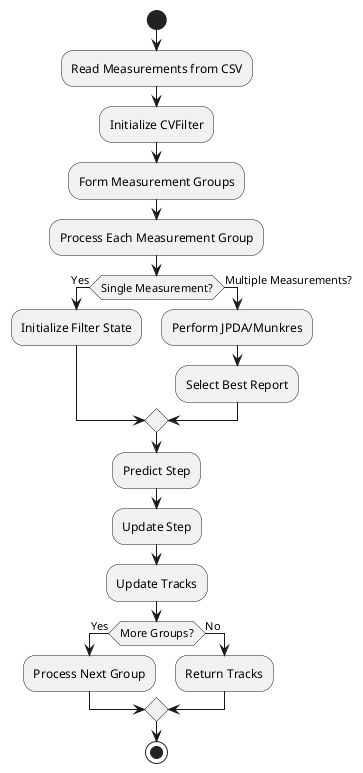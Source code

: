 @startuml
start
:Read Measurements from CSV;
:Initialize CVFilter;
:Form Measurement Groups;
:Process Each Measurement Group;
if (Single Measurement?) then (Yes)
  :Initialize Filter State;
else (Multiple Measurements?)
  :Perform JPDA/Munkres;
  :Select Best Report;
endif
:Predict Step;
:Update Step;
:Update Tracks;
if (More Groups?) then (Yes)
  :Process Next Group;
else (No)
  :Return Tracks;
endif
stop
@enduml
